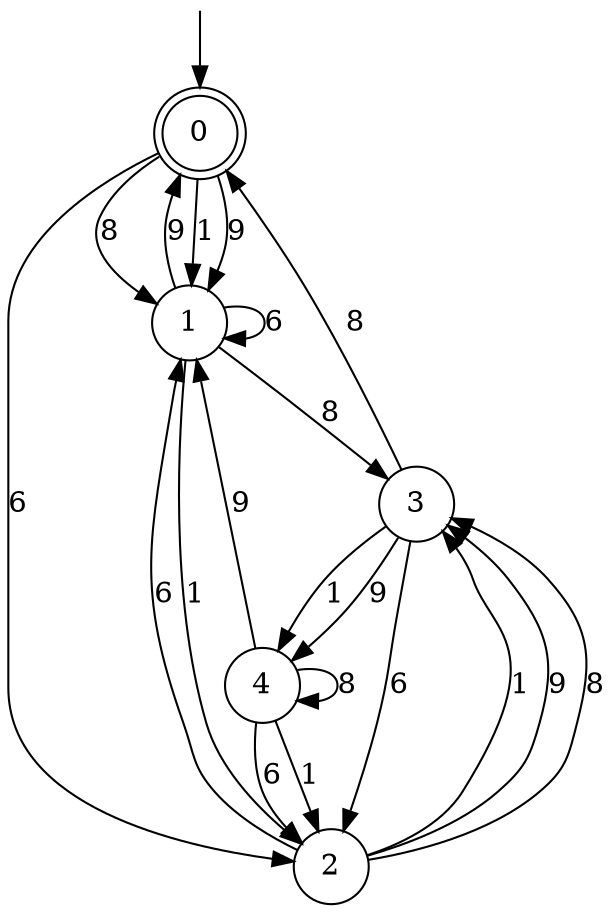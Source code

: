 digraph g {

	s0 [shape="doublecircle" label="0"];
	s1 [shape="circle" label="1"];
	s2 [shape="circle" label="2"];
	s3 [shape="circle" label="3"];
	s4 [shape="circle" label="4"];
	s0 -> s1 [label="1"];
	s0 -> s2 [label="6"];
	s0 -> s1 [label="9"];
	s0 -> s1 [label="8"];
	s1 -> s2 [label="1"];
	s1 -> s1 [label="6"];
	s1 -> s0 [label="9"];
	s1 -> s3 [label="8"];
	s2 -> s3 [label="1"];
	s2 -> s1 [label="6"];
	s2 -> s3 [label="9"];
	s2 -> s3 [label="8"];
	s3 -> s4 [label="1"];
	s3 -> s2 [label="6"];
	s3 -> s4 [label="9"];
	s3 -> s0 [label="8"];
	s4 -> s2 [label="1"];
	s4 -> s2 [label="6"];
	s4 -> s1 [label="9"];
	s4 -> s4 [label="8"];

__start0 [label="" shape="none" width="0" height="0"];
__start0 -> s0;

}

